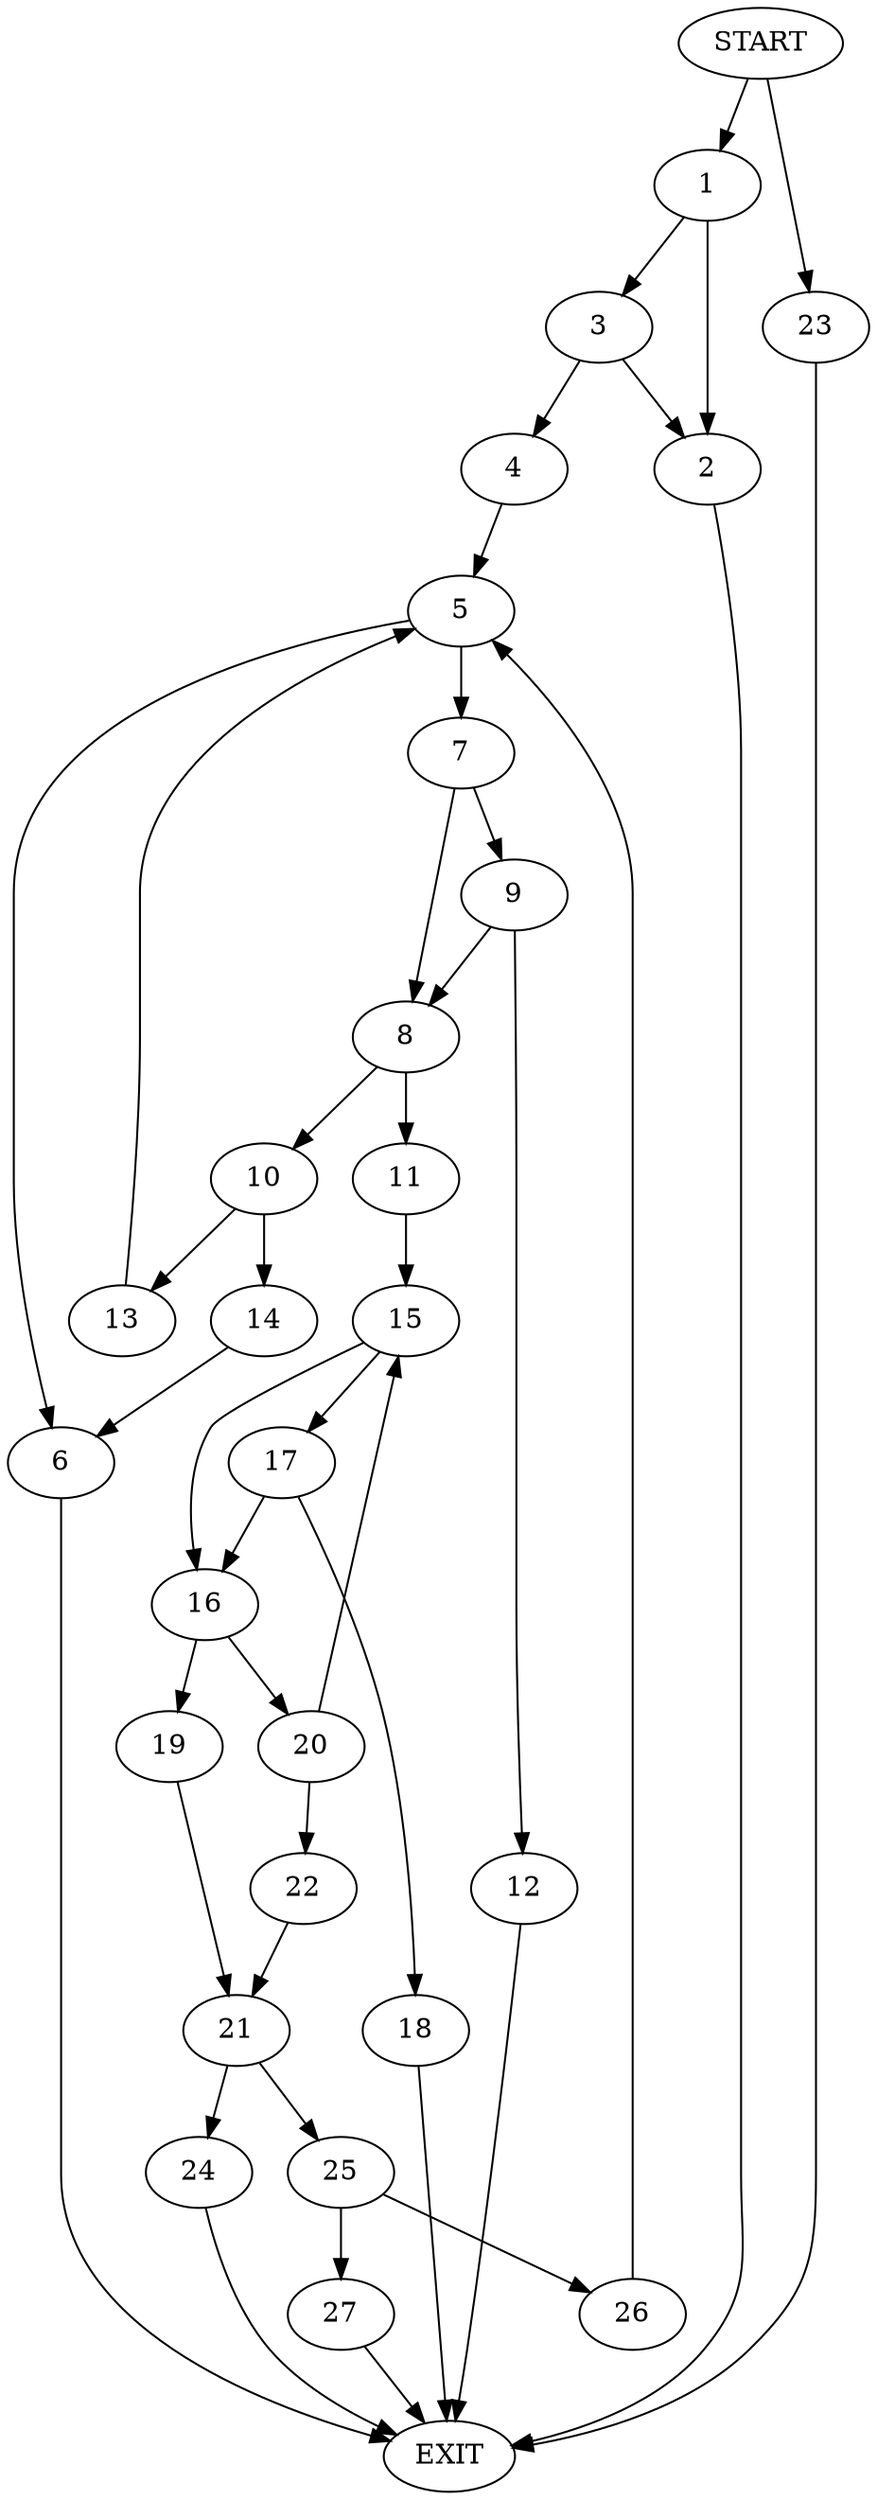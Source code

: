 digraph {
0 [label="START"]
28 [label="EXIT"]
0 -> 1
1 -> 2
1 -> 3
2 -> 28
3 -> 2
3 -> 4
4 -> 5
5 -> 6
5 -> 7
7 -> 8
7 -> 9
6 -> 28
8 -> 10
8 -> 11
9 -> 8
9 -> 12
12 -> 28
10 -> 13
10 -> 14
11 -> 15
13 -> 5
14 -> 6
15 -> 16
15 -> 17
17 -> 18
17 -> 16
16 -> 19
16 -> 20
18 -> 28
19 -> 21
20 -> 15
20 -> 22
0 -> 23
23 -> 28
21 -> 24
21 -> 25
22 -> 21
24 -> 28
25 -> 26
25 -> 27
26 -> 5
27 -> 28
}
